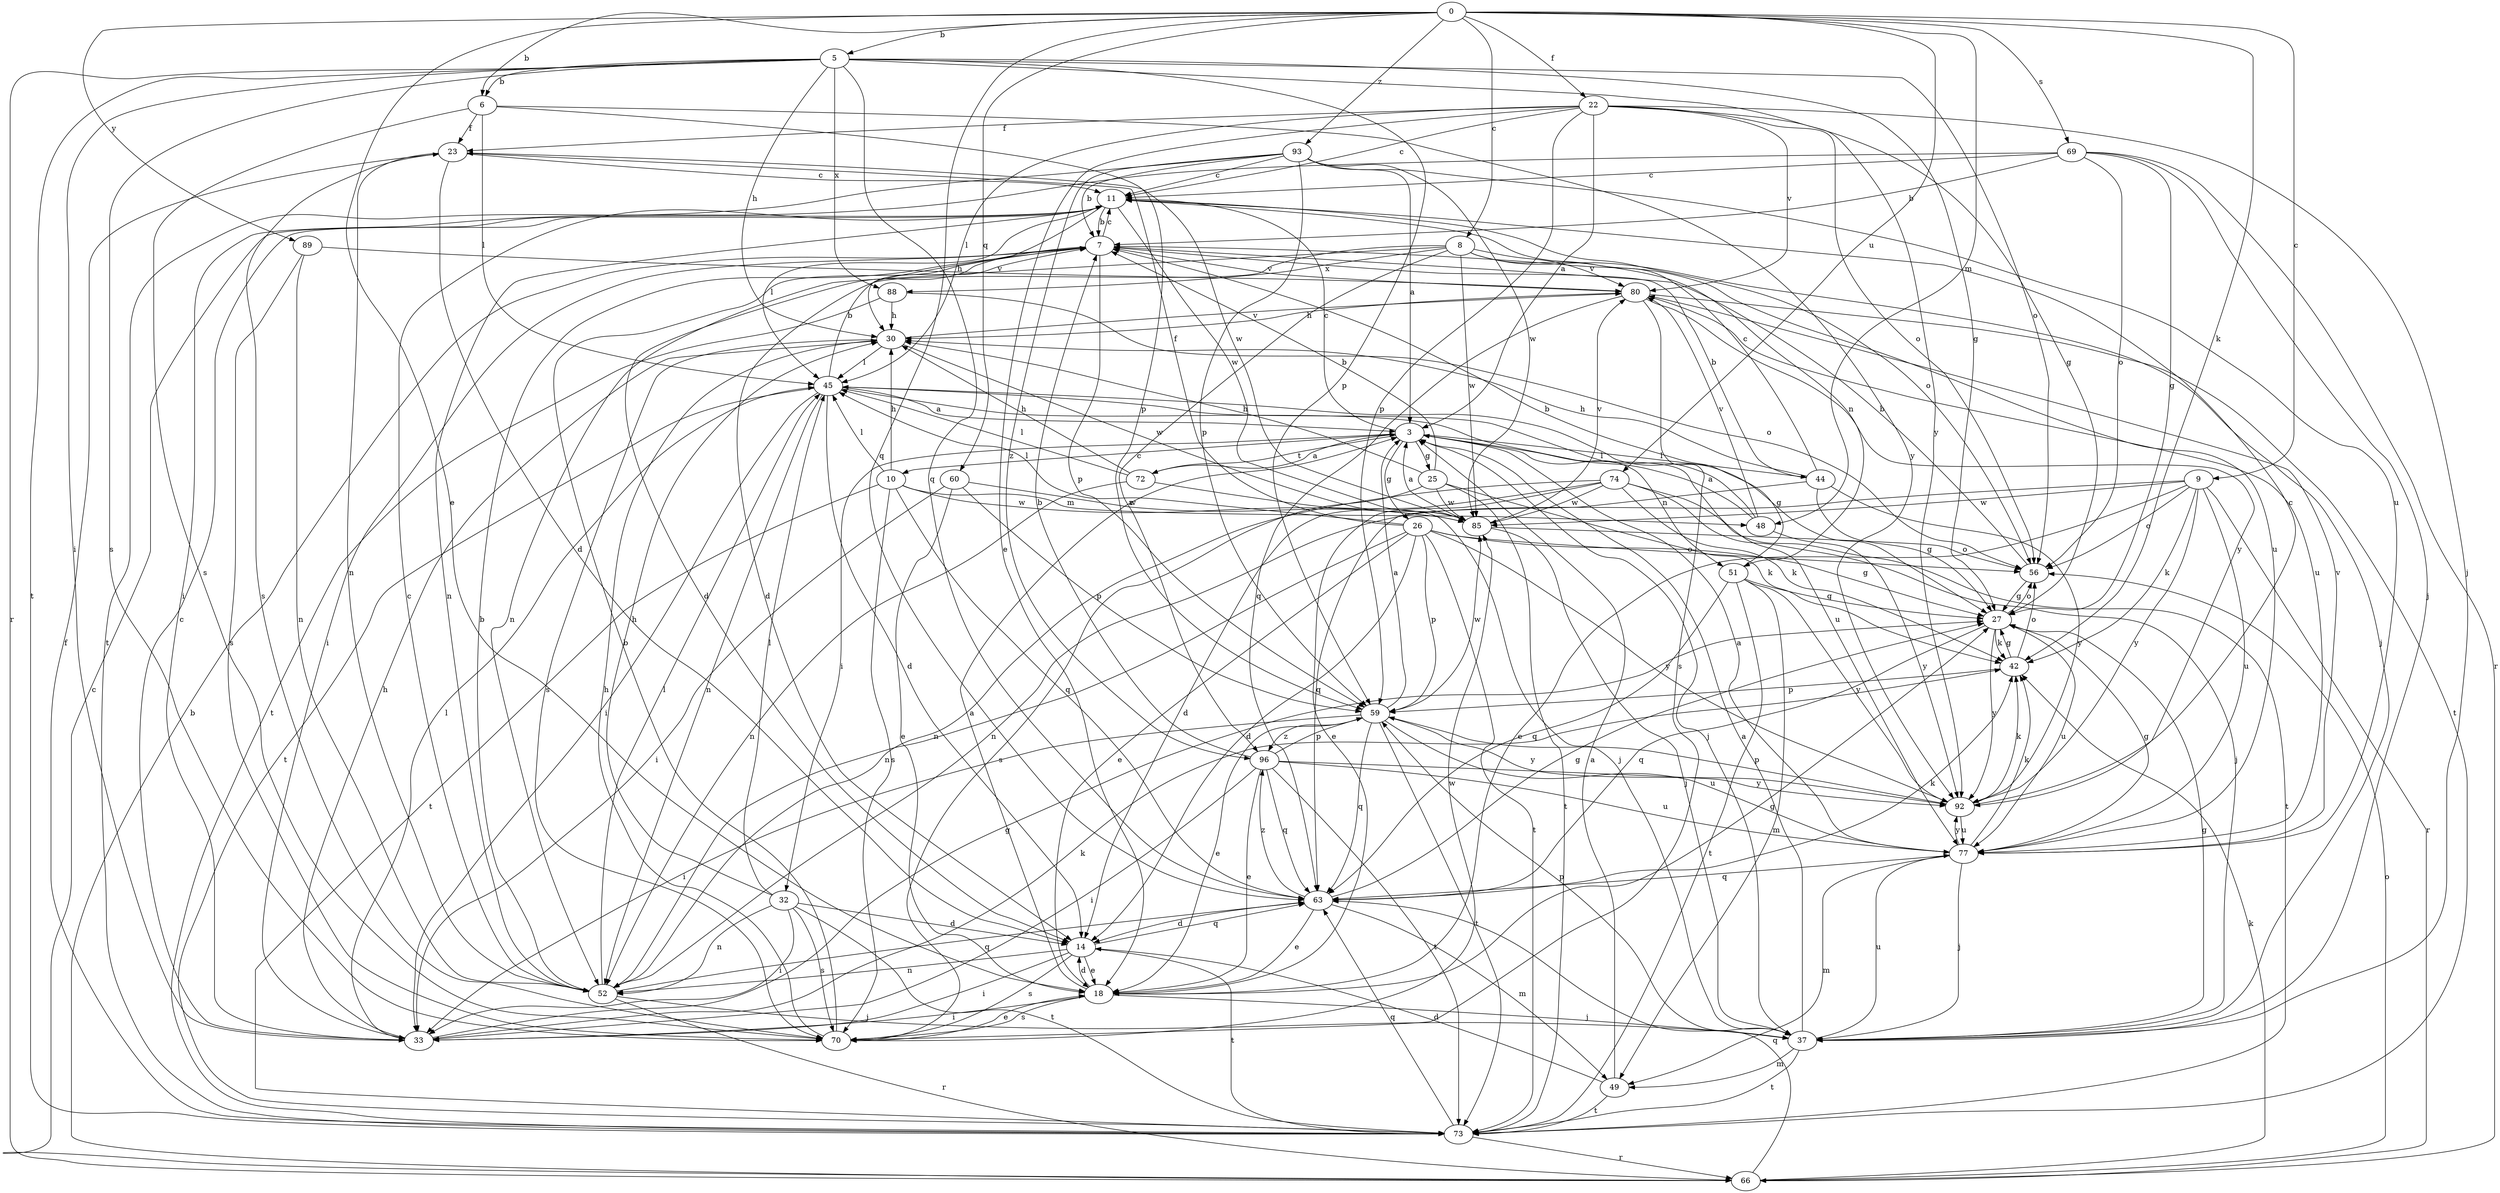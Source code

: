 strict digraph  {
0;
3;
5;
6;
7;
8;
9;
10;
11;
14;
18;
22;
23;
25;
26;
27;
30;
32;
33;
37;
42;
44;
45;
48;
49;
51;
52;
56;
59;
60;
63;
66;
69;
70;
72;
73;
74;
77;
80;
85;
88;
89;
92;
93;
96;
0 -> 5  [label=b];
0 -> 6  [label=b];
0 -> 8  [label=c];
0 -> 9  [label=c];
0 -> 18  [label=e];
0 -> 22  [label=f];
0 -> 42  [label=k];
0 -> 48  [label=m];
0 -> 60  [label=q];
0 -> 63  [label=q];
0 -> 69  [label=s];
0 -> 74  [label=u];
0 -> 89  [label=y];
0 -> 93  [label=z];
3 -> 10  [label=c];
3 -> 11  [label=c];
3 -> 25  [label=g];
3 -> 26  [label=g];
3 -> 32  [label=i];
3 -> 37  [label=j];
3 -> 44  [label=l];
3 -> 51  [label=n];
3 -> 72  [label=t];
5 -> 6  [label=b];
5 -> 27  [label=g];
5 -> 30  [label=h];
5 -> 33  [label=i];
5 -> 56  [label=o];
5 -> 59  [label=p];
5 -> 63  [label=q];
5 -> 66  [label=r];
5 -> 70  [label=s];
5 -> 73  [label=t];
5 -> 88  [label=x];
5 -> 92  [label=y];
6 -> 23  [label=f];
6 -> 45  [label=l];
6 -> 59  [label=p];
6 -> 70  [label=s];
6 -> 92  [label=y];
7 -> 11  [label=c];
7 -> 14  [label=d];
7 -> 33  [label=i];
7 -> 59  [label=p];
7 -> 77  [label=u];
7 -> 80  [label=v];
8 -> 14  [label=d];
8 -> 37  [label=j];
8 -> 51  [label=n];
8 -> 52  [label=n];
8 -> 80  [label=v];
8 -> 85  [label=w];
8 -> 88  [label=x];
8 -> 96  [label=z];
9 -> 18  [label=e];
9 -> 42  [label=k];
9 -> 52  [label=n];
9 -> 56  [label=o];
9 -> 66  [label=r];
9 -> 77  [label=u];
9 -> 85  [label=w];
9 -> 92  [label=y];
10 -> 30  [label=h];
10 -> 45  [label=l];
10 -> 48  [label=m];
10 -> 63  [label=q];
10 -> 70  [label=s];
10 -> 73  [label=t];
10 -> 85  [label=w];
11 -> 7  [label=b];
11 -> 30  [label=h];
11 -> 45  [label=l];
11 -> 52  [label=n];
11 -> 56  [label=o];
11 -> 85  [label=w];
14 -> 18  [label=e];
14 -> 33  [label=i];
14 -> 52  [label=n];
14 -> 63  [label=q];
14 -> 70  [label=s];
14 -> 73  [label=t];
18 -> 3  [label=a];
18 -> 14  [label=d];
18 -> 27  [label=g];
18 -> 33  [label=i];
18 -> 37  [label=j];
18 -> 70  [label=s];
22 -> 3  [label=a];
22 -> 11  [label=c];
22 -> 18  [label=e];
22 -> 23  [label=f];
22 -> 27  [label=g];
22 -> 37  [label=j];
22 -> 45  [label=l];
22 -> 56  [label=o];
22 -> 59  [label=p];
22 -> 80  [label=v];
23 -> 11  [label=c];
23 -> 14  [label=d];
23 -> 52  [label=n];
23 -> 70  [label=s];
23 -> 85  [label=w];
25 -> 7  [label=b];
25 -> 30  [label=h];
25 -> 42  [label=k];
25 -> 70  [label=s];
25 -> 73  [label=t];
25 -> 85  [label=w];
26 -> 14  [label=d];
26 -> 18  [label=e];
26 -> 23  [label=f];
26 -> 27  [label=g];
26 -> 45  [label=l];
26 -> 52  [label=n];
26 -> 56  [label=o];
26 -> 59  [label=p];
26 -> 73  [label=t];
26 -> 92  [label=y];
27 -> 42  [label=k];
27 -> 56  [label=o];
27 -> 63  [label=q];
27 -> 77  [label=u];
27 -> 92  [label=y];
30 -> 45  [label=l];
30 -> 70  [label=s];
30 -> 80  [label=v];
30 -> 85  [label=w];
32 -> 14  [label=d];
32 -> 30  [label=h];
32 -> 33  [label=i];
32 -> 45  [label=l];
32 -> 52  [label=n];
32 -> 70  [label=s];
32 -> 73  [label=t];
33 -> 11  [label=c];
33 -> 27  [label=g];
33 -> 30  [label=h];
33 -> 42  [label=k];
33 -> 45  [label=l];
37 -> 3  [label=a];
37 -> 27  [label=g];
37 -> 49  [label=m];
37 -> 59  [label=p];
37 -> 73  [label=t];
37 -> 77  [label=u];
42 -> 27  [label=g];
42 -> 56  [label=o];
42 -> 59  [label=p];
44 -> 7  [label=b];
44 -> 11  [label=c];
44 -> 27  [label=g];
44 -> 30  [label=h];
44 -> 63  [label=q];
44 -> 92  [label=y];
45 -> 3  [label=a];
45 -> 7  [label=b];
45 -> 14  [label=d];
45 -> 27  [label=g];
45 -> 33  [label=i];
45 -> 52  [label=n];
45 -> 73  [label=t];
45 -> 77  [label=u];
48 -> 3  [label=a];
48 -> 45  [label=l];
48 -> 80  [label=v];
48 -> 92  [label=y];
49 -> 3  [label=a];
49 -> 14  [label=d];
49 -> 73  [label=t];
51 -> 7  [label=b];
51 -> 27  [label=g];
51 -> 49  [label=m];
51 -> 63  [label=q];
51 -> 73  [label=t];
51 -> 92  [label=y];
52 -> 7  [label=b];
52 -> 11  [label=c];
52 -> 37  [label=j];
52 -> 45  [label=l];
52 -> 63  [label=q];
52 -> 66  [label=r];
56 -> 7  [label=b];
56 -> 27  [label=g];
59 -> 3  [label=a];
59 -> 18  [label=e];
59 -> 33  [label=i];
59 -> 63  [label=q];
59 -> 73  [label=t];
59 -> 77  [label=u];
59 -> 85  [label=w];
59 -> 92  [label=y];
59 -> 96  [label=z];
60 -> 18  [label=e];
60 -> 33  [label=i];
60 -> 59  [label=p];
60 -> 85  [label=w];
63 -> 14  [label=d];
63 -> 18  [label=e];
63 -> 27  [label=g];
63 -> 42  [label=k];
63 -> 49  [label=m];
63 -> 96  [label=z];
66 -> 7  [label=b];
66 -> 11  [label=c];
66 -> 42  [label=k];
66 -> 56  [label=o];
66 -> 63  [label=q];
69 -> 7  [label=b];
69 -> 11  [label=c];
69 -> 27  [label=g];
69 -> 33  [label=i];
69 -> 37  [label=j];
69 -> 56  [label=o];
69 -> 66  [label=r];
70 -> 7  [label=b];
70 -> 18  [label=e];
70 -> 30  [label=h];
70 -> 85  [label=w];
72 -> 3  [label=a];
72 -> 30  [label=h];
72 -> 37  [label=j];
72 -> 45  [label=l];
72 -> 52  [label=n];
73 -> 23  [label=f];
73 -> 63  [label=q];
73 -> 66  [label=r];
74 -> 14  [label=d];
74 -> 18  [label=e];
74 -> 37  [label=j];
74 -> 42  [label=k];
74 -> 52  [label=n];
74 -> 73  [label=t];
74 -> 85  [label=w];
77 -> 3  [label=a];
77 -> 27  [label=g];
77 -> 37  [label=j];
77 -> 42  [label=k];
77 -> 49  [label=m];
77 -> 63  [label=q];
77 -> 80  [label=v];
77 -> 92  [label=y];
80 -> 30  [label=h];
80 -> 63  [label=q];
80 -> 70  [label=s];
80 -> 73  [label=t];
80 -> 77  [label=u];
80 -> 92  [label=y];
85 -> 3  [label=a];
85 -> 37  [label=j];
85 -> 56  [label=o];
85 -> 80  [label=v];
88 -> 30  [label=h];
88 -> 56  [label=o];
88 -> 73  [label=t];
89 -> 52  [label=n];
89 -> 70  [label=s];
89 -> 80  [label=v];
92 -> 11  [label=c];
92 -> 42  [label=k];
92 -> 59  [label=p];
92 -> 77  [label=u];
93 -> 3  [label=a];
93 -> 7  [label=b];
93 -> 11  [label=c];
93 -> 59  [label=p];
93 -> 73  [label=t];
93 -> 77  [label=u];
93 -> 85  [label=w];
93 -> 96  [label=z];
96 -> 7  [label=b];
96 -> 18  [label=e];
96 -> 33  [label=i];
96 -> 59  [label=p];
96 -> 63  [label=q];
96 -> 73  [label=t];
96 -> 77  [label=u];
96 -> 92  [label=y];
}
